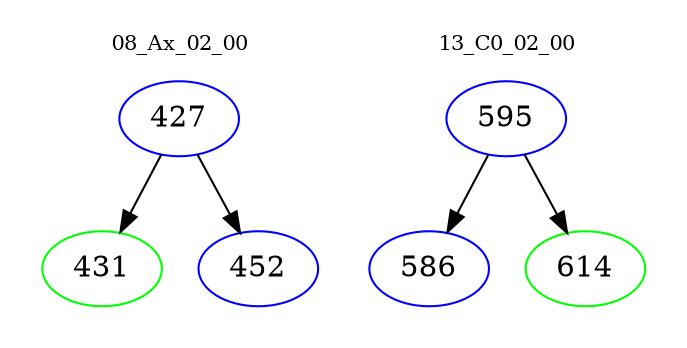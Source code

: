 digraph{
subgraph cluster_0 {
color = white
label = "08_Ax_02_00";
fontsize=10;
T0_427 [label="427", color="blue"]
T0_427 -> T0_431 [color="black"]
T0_431 [label="431", color="green"]
T0_427 -> T0_452 [color="black"]
T0_452 [label="452", color="blue"]
}
subgraph cluster_1 {
color = white
label = "13_C0_02_00";
fontsize=10;
T1_595 [label="595", color="blue"]
T1_595 -> T1_586 [color="black"]
T1_586 [label="586", color="blue"]
T1_595 -> T1_614 [color="black"]
T1_614 [label="614", color="green"]
}
}
